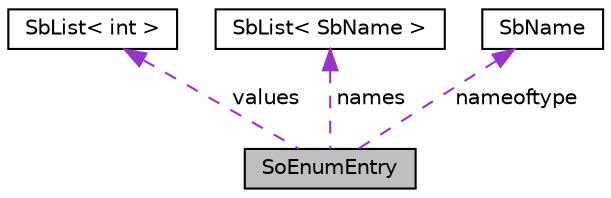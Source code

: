 digraph "SoEnumEntry"
{
 // LATEX_PDF_SIZE
  edge [fontname="Helvetica",fontsize="10",labelfontname="Helvetica",labelfontsize="10"];
  node [fontname="Helvetica",fontsize="10",shape=record];
  Node1 [label="SoEnumEntry",height=0.2,width=0.4,color="black", fillcolor="grey75", style="filled", fontcolor="black",tooltip=" "];
  Node2 -> Node1 [dir="back",color="darkorchid3",fontsize="10",style="dashed",label=" values" ,fontname="Helvetica"];
  Node2 [label="SbList\< int \>",height=0.2,width=0.4,color="black", fillcolor="white", style="filled",URL="$classSbList.html",tooltip=" "];
  Node3 -> Node1 [dir="back",color="darkorchid3",fontsize="10",style="dashed",label=" names" ,fontname="Helvetica"];
  Node3 [label="SbList\< SbName \>",height=0.2,width=0.4,color="black", fillcolor="white", style="filled",URL="$classSbList.html",tooltip=" "];
  Node4 -> Node1 [dir="back",color="darkorchid3",fontsize="10",style="dashed",label=" nameoftype" ,fontname="Helvetica"];
  Node4 [label="SbName",height=0.2,width=0.4,color="black", fillcolor="white", style="filled",URL="$classSbName.html",tooltip="The SbName class stores strings by reference."];
}
